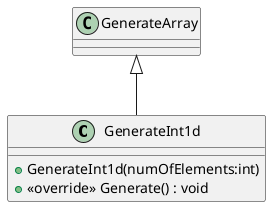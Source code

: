 @startuml
class GenerateInt1d {
    + GenerateInt1d(numOfElements:int)
    + <<override>> Generate() : void
}
GenerateArray <|-- GenerateInt1d
@enduml
